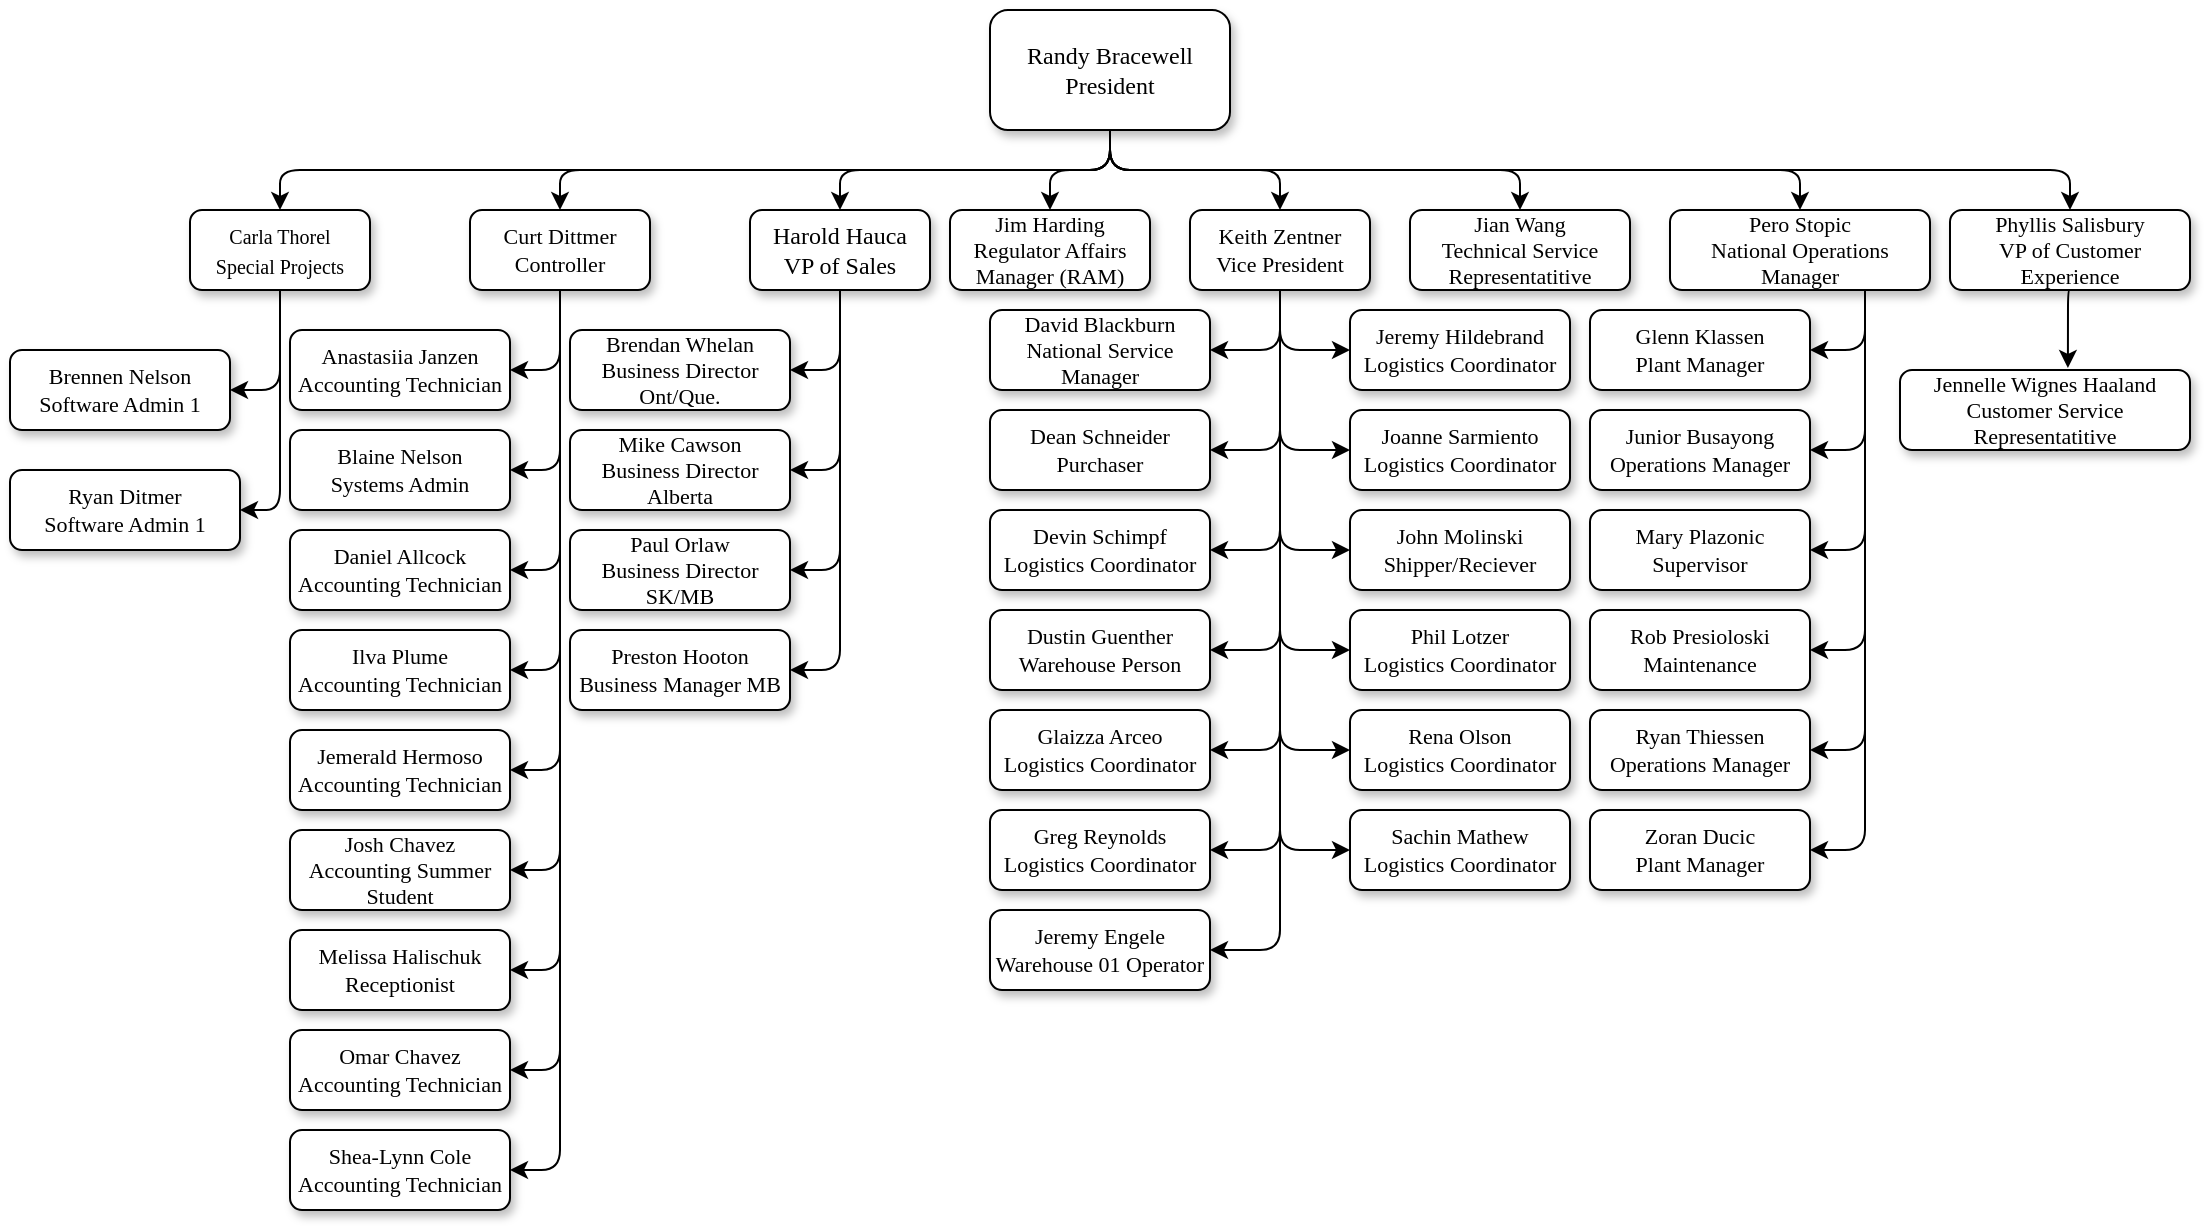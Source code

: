 <mxfile version="20.7.4" type="github">
  <diagram name="Page-1" id="10a91c8b-09ff-31b1-d368-03940ed4cc9e">
    <mxGraphModel dx="1434" dy="754" grid="1" gridSize="10" guides="1" tooltips="1" connect="1" arrows="1" fold="1" page="1" pageScale="1" pageWidth="1100" pageHeight="850" background="none" math="0" shadow="0">
      <root>
        <mxCell id="0" />
        <mxCell id="1" parent="0" />
        <mxCell id="fwpHb5emXFDUfWgwBvMQ-14" style="edgeStyle=orthogonalEdgeStyle;rounded=1;sketch=0;orthogonalLoop=1;jettySize=auto;html=1;exitX=0.5;exitY=1;exitDx=0;exitDy=0;entryX=0.5;entryY=0;entryDx=0;entryDy=0;fontSize=11;" edge="1" parent="1" source="62893188c0fa7362-1" target="62893188c0fa7362-2">
          <mxGeometry relative="1" as="geometry" />
        </mxCell>
        <mxCell id="fwpHb5emXFDUfWgwBvMQ-15" style="edgeStyle=orthogonalEdgeStyle;rounded=1;sketch=0;orthogonalLoop=1;jettySize=auto;html=1;exitX=0.5;exitY=1;exitDx=0;exitDy=0;fontSize=11;" edge="1" parent="1" source="62893188c0fa7362-1" target="62893188c0fa7362-3">
          <mxGeometry relative="1" as="geometry" />
        </mxCell>
        <mxCell id="fwpHb5emXFDUfWgwBvMQ-16" style="edgeStyle=orthogonalEdgeStyle;rounded=1;sketch=0;orthogonalLoop=1;jettySize=auto;html=1;exitX=0.5;exitY=1;exitDx=0;exitDy=0;entryX=0.5;entryY=0;entryDx=0;entryDy=0;fontSize=11;" edge="1" parent="1" source="62893188c0fa7362-1" target="fwpHb5emXFDUfWgwBvMQ-2">
          <mxGeometry relative="1" as="geometry" />
        </mxCell>
        <mxCell id="fwpHb5emXFDUfWgwBvMQ-17" style="edgeStyle=orthogonalEdgeStyle;rounded=1;sketch=0;orthogonalLoop=1;jettySize=auto;html=1;exitX=0.5;exitY=1;exitDx=0;exitDy=0;entryX=0.5;entryY=0;entryDx=0;entryDy=0;fontSize=11;" edge="1" parent="1" source="62893188c0fa7362-1" target="fwpHb5emXFDUfWgwBvMQ-3">
          <mxGeometry relative="1" as="geometry" />
        </mxCell>
        <mxCell id="fwpHb5emXFDUfWgwBvMQ-18" style="edgeStyle=orthogonalEdgeStyle;rounded=1;sketch=0;orthogonalLoop=1;jettySize=auto;html=1;exitX=0.5;exitY=1;exitDx=0;exitDy=0;entryX=0.5;entryY=0;entryDx=0;entryDy=0;fontSize=11;" edge="1" parent="1" source="62893188c0fa7362-1" target="fwpHb5emXFDUfWgwBvMQ-4">
          <mxGeometry relative="1" as="geometry" />
        </mxCell>
        <mxCell id="fwpHb5emXFDUfWgwBvMQ-19" style="edgeStyle=orthogonalEdgeStyle;rounded=1;sketch=0;orthogonalLoop=1;jettySize=auto;html=1;exitX=0.5;exitY=1;exitDx=0;exitDy=0;entryX=0.5;entryY=0;entryDx=0;entryDy=0;fontSize=11;" edge="1" parent="1" source="62893188c0fa7362-1" target="fwpHb5emXFDUfWgwBvMQ-5">
          <mxGeometry relative="1" as="geometry" />
        </mxCell>
        <mxCell id="fwpHb5emXFDUfWgwBvMQ-20" style="edgeStyle=orthogonalEdgeStyle;rounded=1;sketch=0;orthogonalLoop=1;jettySize=auto;html=1;exitX=0.5;exitY=1;exitDx=0;exitDy=0;fontSize=11;" edge="1" parent="1" source="62893188c0fa7362-1" target="fwpHb5emXFDUfWgwBvMQ-6">
          <mxGeometry relative="1" as="geometry" />
        </mxCell>
        <mxCell id="fwpHb5emXFDUfWgwBvMQ-21" style="edgeStyle=orthogonalEdgeStyle;rounded=1;sketch=0;orthogonalLoop=1;jettySize=auto;html=1;exitX=0.5;exitY=1;exitDx=0;exitDy=0;fontSize=11;" edge="1" parent="1" source="62893188c0fa7362-1" target="fwpHb5emXFDUfWgwBvMQ-7">
          <mxGeometry relative="1" as="geometry" />
        </mxCell>
        <mxCell id="62893188c0fa7362-1" value="&lt;div&gt;Randy Bracewell&lt;/div&gt;&lt;div&gt;President&lt;br&gt;&lt;/div&gt;" style="whiteSpace=wrap;html=1;rounded=1;shadow=1;labelBackgroundColor=none;strokeWidth=1;fontFamily=Verdana;fontSize=12;align=center;" parent="1" vertex="1">
          <mxGeometry x="490" y="50" width="120" height="60" as="geometry" />
        </mxCell>
        <mxCell id="fwpHb5emXFDUfWgwBvMQ-25" style="edgeStyle=orthogonalEdgeStyle;rounded=1;sketch=0;orthogonalLoop=1;jettySize=auto;html=1;exitX=0.5;exitY=1;exitDx=0;exitDy=0;entryX=1;entryY=0.5;entryDx=0;entryDy=0;fontSize=11;" edge="1" parent="1" source="62893188c0fa7362-2" target="fwpHb5emXFDUfWgwBvMQ-22">
          <mxGeometry relative="1" as="geometry" />
        </mxCell>
        <mxCell id="fwpHb5emXFDUfWgwBvMQ-26" style="edgeStyle=orthogonalEdgeStyle;rounded=1;sketch=0;orthogonalLoop=1;jettySize=auto;html=1;exitX=0.5;exitY=1;exitDx=0;exitDy=0;entryX=1;entryY=0.5;entryDx=0;entryDy=0;fontSize=11;" edge="1" parent="1" source="62893188c0fa7362-2" target="fwpHb5emXFDUfWgwBvMQ-24">
          <mxGeometry relative="1" as="geometry" />
        </mxCell>
        <mxCell id="62893188c0fa7362-2" value="&lt;div&gt;&lt;font style=&quot;font-size: 10px;&quot;&gt;Carla Thorel&lt;/font&gt;&lt;/div&gt;&lt;div&gt;&lt;font style=&quot;font-size: 10px;&quot;&gt;Special Projects&lt;br&gt;&lt;/font&gt;&lt;/div&gt;" style="whiteSpace=wrap;html=1;rounded=1;shadow=1;labelBackgroundColor=none;strokeWidth=1;fontFamily=Verdana;fontSize=12;align=center;" parent="1" vertex="1">
          <mxGeometry x="90" y="150" width="90" height="40" as="geometry" />
        </mxCell>
        <mxCell id="fwpHb5emXFDUfWgwBvMQ-39" style="edgeStyle=orthogonalEdgeStyle;rounded=1;sketch=0;orthogonalLoop=1;jettySize=auto;html=1;exitX=0.5;exitY=1;exitDx=0;exitDy=0;entryX=1;entryY=0.5;entryDx=0;entryDy=0;fontSize=11;" edge="1" parent="1" source="62893188c0fa7362-3" target="fwpHb5emXFDUfWgwBvMQ-34">
          <mxGeometry relative="1" as="geometry" />
        </mxCell>
        <mxCell id="fwpHb5emXFDUfWgwBvMQ-40" style="edgeStyle=orthogonalEdgeStyle;rounded=1;sketch=0;orthogonalLoop=1;jettySize=auto;html=1;exitX=0.5;exitY=1;exitDx=0;exitDy=0;entryX=1;entryY=0.5;entryDx=0;entryDy=0;fontSize=11;" edge="1" parent="1" source="62893188c0fa7362-3" target="fwpHb5emXFDUfWgwBvMQ-33">
          <mxGeometry relative="1" as="geometry" />
        </mxCell>
        <mxCell id="fwpHb5emXFDUfWgwBvMQ-41" style="edgeStyle=orthogonalEdgeStyle;rounded=1;sketch=0;orthogonalLoop=1;jettySize=auto;html=1;exitX=0.5;exitY=1;exitDx=0;exitDy=0;entryX=1;entryY=0.5;entryDx=0;entryDy=0;fontSize=11;" edge="1" parent="1" source="62893188c0fa7362-3" target="fwpHb5emXFDUfWgwBvMQ-32">
          <mxGeometry relative="1" as="geometry" />
        </mxCell>
        <mxCell id="fwpHb5emXFDUfWgwBvMQ-42" style="edgeStyle=orthogonalEdgeStyle;rounded=1;sketch=0;orthogonalLoop=1;jettySize=auto;html=1;exitX=0.5;exitY=1;exitDx=0;exitDy=0;entryX=1;entryY=0.5;entryDx=0;entryDy=0;fontSize=11;" edge="1" parent="1" source="62893188c0fa7362-3" target="fwpHb5emXFDUfWgwBvMQ-35">
          <mxGeometry relative="1" as="geometry" />
        </mxCell>
        <mxCell id="fwpHb5emXFDUfWgwBvMQ-43" style="edgeStyle=orthogonalEdgeStyle;rounded=1;sketch=0;orthogonalLoop=1;jettySize=auto;html=1;exitX=0.5;exitY=1;exitDx=0;exitDy=0;entryX=1;entryY=0.5;entryDx=0;entryDy=0;fontSize=11;" edge="1" parent="1" source="62893188c0fa7362-3" target="fwpHb5emXFDUfWgwBvMQ-27">
          <mxGeometry relative="1" as="geometry" />
        </mxCell>
        <mxCell id="fwpHb5emXFDUfWgwBvMQ-44" style="edgeStyle=orthogonalEdgeStyle;rounded=1;sketch=0;orthogonalLoop=1;jettySize=auto;html=1;exitX=0.5;exitY=1;exitDx=0;exitDy=0;entryX=1;entryY=0.5;entryDx=0;entryDy=0;fontSize=11;" edge="1" parent="1" source="62893188c0fa7362-3" target="fwpHb5emXFDUfWgwBvMQ-29">
          <mxGeometry relative="1" as="geometry" />
        </mxCell>
        <mxCell id="fwpHb5emXFDUfWgwBvMQ-45" style="edgeStyle=orthogonalEdgeStyle;rounded=1;sketch=0;orthogonalLoop=1;jettySize=auto;html=1;exitX=0.5;exitY=1;exitDx=0;exitDy=0;entryX=1;entryY=0.5;entryDx=0;entryDy=0;fontSize=11;" edge="1" parent="1" source="62893188c0fa7362-3" target="fwpHb5emXFDUfWgwBvMQ-31">
          <mxGeometry relative="1" as="geometry" />
        </mxCell>
        <mxCell id="fwpHb5emXFDUfWgwBvMQ-46" style="edgeStyle=orthogonalEdgeStyle;rounded=1;sketch=0;orthogonalLoop=1;jettySize=auto;html=1;exitX=0.5;exitY=1;exitDx=0;exitDy=0;entryX=1;entryY=0.5;entryDx=0;entryDy=0;fontSize=11;" edge="1" parent="1" source="62893188c0fa7362-3" target="fwpHb5emXFDUfWgwBvMQ-30">
          <mxGeometry relative="1" as="geometry" />
        </mxCell>
        <mxCell id="fwpHb5emXFDUfWgwBvMQ-47" style="edgeStyle=orthogonalEdgeStyle;rounded=1;sketch=0;orthogonalLoop=1;jettySize=auto;html=1;exitX=0.5;exitY=1;exitDx=0;exitDy=0;entryX=1;entryY=0.5;entryDx=0;entryDy=0;fontSize=11;" edge="1" parent="1" source="62893188c0fa7362-3" target="fwpHb5emXFDUfWgwBvMQ-28">
          <mxGeometry relative="1" as="geometry" />
        </mxCell>
        <mxCell id="62893188c0fa7362-3" value="&lt;div style=&quot;font-size: 11px;&quot;&gt;&lt;font style=&quot;font-size: 11px;&quot;&gt;Curt Dittmer&lt;/font&gt;&lt;/div&gt;&lt;div style=&quot;font-size: 11px;&quot;&gt;&lt;font style=&quot;font-size: 11px;&quot;&gt;Controller&lt;br&gt;&lt;/font&gt;&lt;/div&gt;" style="whiteSpace=wrap;html=1;rounded=1;shadow=1;labelBackgroundColor=none;strokeWidth=1;fontFamily=Verdana;fontSize=12;align=center;" parent="1" vertex="1">
          <mxGeometry x="230" y="150" width="90" height="40" as="geometry" />
        </mxCell>
        <mxCell id="fwpHb5emXFDUfWgwBvMQ-53" style="edgeStyle=orthogonalEdgeStyle;rounded=1;sketch=0;orthogonalLoop=1;jettySize=auto;html=1;exitX=0.5;exitY=1;exitDx=0;exitDy=0;entryX=1;entryY=0.5;entryDx=0;entryDy=0;fontSize=11;" edge="1" parent="1" source="fwpHb5emXFDUfWgwBvMQ-2" target="fwpHb5emXFDUfWgwBvMQ-49">
          <mxGeometry relative="1" as="geometry" />
        </mxCell>
        <mxCell id="fwpHb5emXFDUfWgwBvMQ-54" style="edgeStyle=orthogonalEdgeStyle;rounded=1;sketch=0;orthogonalLoop=1;jettySize=auto;html=1;exitX=0.5;exitY=1;exitDx=0;exitDy=0;entryX=1;entryY=0.5;entryDx=0;entryDy=0;fontSize=11;" edge="1" parent="1" source="fwpHb5emXFDUfWgwBvMQ-2" target="fwpHb5emXFDUfWgwBvMQ-50">
          <mxGeometry relative="1" as="geometry" />
        </mxCell>
        <mxCell id="fwpHb5emXFDUfWgwBvMQ-55" style="edgeStyle=orthogonalEdgeStyle;rounded=1;sketch=0;orthogonalLoop=1;jettySize=auto;html=1;exitX=0.5;exitY=1;exitDx=0;exitDy=0;entryX=1;entryY=0.5;entryDx=0;entryDy=0;fontSize=11;" edge="1" parent="1" source="fwpHb5emXFDUfWgwBvMQ-2" target="fwpHb5emXFDUfWgwBvMQ-51">
          <mxGeometry relative="1" as="geometry" />
        </mxCell>
        <mxCell id="fwpHb5emXFDUfWgwBvMQ-56" style="edgeStyle=orthogonalEdgeStyle;rounded=1;sketch=0;orthogonalLoop=1;jettySize=auto;html=1;exitX=0.5;exitY=1;exitDx=0;exitDy=0;entryX=1;entryY=0.5;entryDx=0;entryDy=0;fontSize=11;" edge="1" parent="1" source="fwpHb5emXFDUfWgwBvMQ-2" target="fwpHb5emXFDUfWgwBvMQ-48">
          <mxGeometry relative="1" as="geometry" />
        </mxCell>
        <mxCell id="fwpHb5emXFDUfWgwBvMQ-2" value="&lt;div&gt;Harold Hauca&lt;/div&gt;&lt;div&gt;VP of Sales&lt;br&gt;&lt;/div&gt;" style="whiteSpace=wrap;html=1;rounded=1;shadow=1;labelBackgroundColor=none;strokeWidth=1;fontFamily=Verdana;fontSize=12;align=center;" vertex="1" parent="1">
          <mxGeometry x="370" y="150" width="90" height="40" as="geometry" />
        </mxCell>
        <mxCell id="fwpHb5emXFDUfWgwBvMQ-3" value="&lt;div style=&quot;font-size: 11px;&quot;&gt;&lt;font style=&quot;font-size: 11px;&quot;&gt;Jian Wang&lt;/font&gt;&lt;/div&gt;&lt;div style=&quot;font-size: 11px;&quot;&gt;&lt;font style=&quot;font-size: 11px;&quot;&gt;Technical Service Representatitive&lt;br&gt;&lt;/font&gt;&lt;/div&gt;" style="whiteSpace=wrap;html=1;rounded=1;shadow=1;labelBackgroundColor=none;strokeWidth=1;fontFamily=Verdana;fontSize=12;align=center;" vertex="1" parent="1">
          <mxGeometry x="700" y="150" width="110" height="40" as="geometry" />
        </mxCell>
        <mxCell id="fwpHb5emXFDUfWgwBvMQ-4" value="&lt;div style=&quot;font-size: 11px;&quot;&gt;&lt;font style=&quot;font-size: 11px;&quot;&gt;Jim Harding&lt;/font&gt;&lt;/div&gt;&lt;div style=&quot;font-size: 11px;&quot;&gt;&lt;font style=&quot;font-size: 11px;&quot;&gt;Regulator Affairs Manager (RAM)&lt;br&gt;&lt;/font&gt;&lt;/div&gt;" style="whiteSpace=wrap;html=1;rounded=1;shadow=1;labelBackgroundColor=none;strokeWidth=1;fontFamily=Verdana;fontSize=12;align=center;" vertex="1" parent="1">
          <mxGeometry x="470" y="150" width="100" height="40" as="geometry" />
        </mxCell>
        <mxCell id="fwpHb5emXFDUfWgwBvMQ-73" style="edgeStyle=orthogonalEdgeStyle;rounded=1;sketch=0;orthogonalLoop=1;jettySize=auto;html=1;exitX=0.5;exitY=1;exitDx=0;exitDy=0;entryX=1;entryY=0.5;entryDx=0;entryDy=0;fontSize=11;" edge="1" parent="1" source="fwpHb5emXFDUfWgwBvMQ-5" target="fwpHb5emXFDUfWgwBvMQ-57">
          <mxGeometry relative="1" as="geometry" />
        </mxCell>
        <mxCell id="fwpHb5emXFDUfWgwBvMQ-74" style="edgeStyle=orthogonalEdgeStyle;rounded=1;sketch=0;orthogonalLoop=1;jettySize=auto;html=1;exitX=0.5;exitY=1;exitDx=0;exitDy=0;entryX=0;entryY=0.5;entryDx=0;entryDy=0;fontSize=11;" edge="1" parent="1" source="fwpHb5emXFDUfWgwBvMQ-5" target="fwpHb5emXFDUfWgwBvMQ-58">
          <mxGeometry relative="1" as="geometry" />
        </mxCell>
        <mxCell id="fwpHb5emXFDUfWgwBvMQ-76" style="edgeStyle=orthogonalEdgeStyle;rounded=1;sketch=0;orthogonalLoop=1;jettySize=auto;html=1;exitX=0.5;exitY=1;exitDx=0;exitDy=0;entryX=1;entryY=0.5;entryDx=0;entryDy=0;fontSize=11;" edge="1" parent="1" source="fwpHb5emXFDUfWgwBvMQ-5" target="fwpHb5emXFDUfWgwBvMQ-61">
          <mxGeometry relative="1" as="geometry" />
        </mxCell>
        <mxCell id="fwpHb5emXFDUfWgwBvMQ-77" style="edgeStyle=orthogonalEdgeStyle;rounded=1;sketch=0;orthogonalLoop=1;jettySize=auto;html=1;exitX=0.5;exitY=1;exitDx=0;exitDy=0;entryX=0;entryY=0.5;entryDx=0;entryDy=0;fontSize=11;" edge="1" parent="1" source="fwpHb5emXFDUfWgwBvMQ-5" target="fwpHb5emXFDUfWgwBvMQ-62">
          <mxGeometry relative="1" as="geometry" />
        </mxCell>
        <mxCell id="fwpHb5emXFDUfWgwBvMQ-78" style="edgeStyle=orthogonalEdgeStyle;rounded=1;sketch=0;orthogonalLoop=1;jettySize=auto;html=1;exitX=0.5;exitY=1;exitDx=0;exitDy=0;entryX=1;entryY=0.5;entryDx=0;entryDy=0;fontSize=11;" edge="1" parent="1" source="fwpHb5emXFDUfWgwBvMQ-5" target="fwpHb5emXFDUfWgwBvMQ-63">
          <mxGeometry relative="1" as="geometry" />
        </mxCell>
        <mxCell id="fwpHb5emXFDUfWgwBvMQ-79" style="edgeStyle=orthogonalEdgeStyle;rounded=1;sketch=0;orthogonalLoop=1;jettySize=auto;html=1;exitX=0.5;exitY=1;exitDx=0;exitDy=0;entryX=0;entryY=0.5;entryDx=0;entryDy=0;fontSize=11;" edge="1" parent="1" source="fwpHb5emXFDUfWgwBvMQ-5" target="fwpHb5emXFDUfWgwBvMQ-64">
          <mxGeometry relative="1" as="geometry" />
        </mxCell>
        <mxCell id="fwpHb5emXFDUfWgwBvMQ-80" style="edgeStyle=orthogonalEdgeStyle;rounded=1;sketch=0;orthogonalLoop=1;jettySize=auto;html=1;exitX=0.5;exitY=1;exitDx=0;exitDy=0;entryX=1;entryY=0.5;entryDx=0;entryDy=0;fontSize=11;" edge="1" parent="1" source="fwpHb5emXFDUfWgwBvMQ-5" target="fwpHb5emXFDUfWgwBvMQ-65">
          <mxGeometry relative="1" as="geometry" />
        </mxCell>
        <mxCell id="fwpHb5emXFDUfWgwBvMQ-81" style="edgeStyle=orthogonalEdgeStyle;rounded=1;sketch=0;orthogonalLoop=1;jettySize=auto;html=1;exitX=0.5;exitY=1;exitDx=0;exitDy=0;entryX=0;entryY=0.5;entryDx=0;entryDy=0;fontSize=11;" edge="1" parent="1" source="fwpHb5emXFDUfWgwBvMQ-5" target="fwpHb5emXFDUfWgwBvMQ-66">
          <mxGeometry relative="1" as="geometry" />
        </mxCell>
        <mxCell id="fwpHb5emXFDUfWgwBvMQ-82" style="edgeStyle=orthogonalEdgeStyle;rounded=1;sketch=0;orthogonalLoop=1;jettySize=auto;html=1;exitX=0.5;exitY=1;exitDx=0;exitDy=0;entryX=1;entryY=0.5;entryDx=0;entryDy=0;fontSize=11;" edge="1" parent="1" source="fwpHb5emXFDUfWgwBvMQ-5" target="fwpHb5emXFDUfWgwBvMQ-67">
          <mxGeometry relative="1" as="geometry" />
        </mxCell>
        <mxCell id="fwpHb5emXFDUfWgwBvMQ-83" style="edgeStyle=orthogonalEdgeStyle;rounded=1;sketch=0;orthogonalLoop=1;jettySize=auto;html=1;exitX=0.5;exitY=1;exitDx=0;exitDy=0;entryX=0;entryY=0.5;entryDx=0;entryDy=0;fontSize=11;" edge="1" parent="1" source="fwpHb5emXFDUfWgwBvMQ-5" target="fwpHb5emXFDUfWgwBvMQ-68">
          <mxGeometry relative="1" as="geometry" />
        </mxCell>
        <mxCell id="fwpHb5emXFDUfWgwBvMQ-84" style="edgeStyle=orthogonalEdgeStyle;rounded=1;sketch=0;orthogonalLoop=1;jettySize=auto;html=1;exitX=0.5;exitY=1;exitDx=0;exitDy=0;entryX=1;entryY=0.5;entryDx=0;entryDy=0;fontSize=11;" edge="1" parent="1" source="fwpHb5emXFDUfWgwBvMQ-5" target="fwpHb5emXFDUfWgwBvMQ-69">
          <mxGeometry relative="1" as="geometry" />
        </mxCell>
        <mxCell id="fwpHb5emXFDUfWgwBvMQ-85" style="edgeStyle=orthogonalEdgeStyle;rounded=1;sketch=0;orthogonalLoop=1;jettySize=auto;html=1;exitX=0.5;exitY=1;exitDx=0;exitDy=0;entryX=0;entryY=0.5;entryDx=0;entryDy=0;fontSize=11;" edge="1" parent="1" source="fwpHb5emXFDUfWgwBvMQ-5" target="fwpHb5emXFDUfWgwBvMQ-70">
          <mxGeometry relative="1" as="geometry" />
        </mxCell>
        <mxCell id="fwpHb5emXFDUfWgwBvMQ-86" style="edgeStyle=orthogonalEdgeStyle;rounded=1;sketch=0;orthogonalLoop=1;jettySize=auto;html=1;exitX=0.5;exitY=1;exitDx=0;exitDy=0;entryX=1;entryY=0.5;entryDx=0;entryDy=0;fontSize=11;" edge="1" parent="1" source="fwpHb5emXFDUfWgwBvMQ-5" target="fwpHb5emXFDUfWgwBvMQ-71">
          <mxGeometry relative="1" as="geometry" />
        </mxCell>
        <mxCell id="fwpHb5emXFDUfWgwBvMQ-5" value="&lt;div style=&quot;font-size: 11px;&quot;&gt;&lt;font style=&quot;font-size: 11px;&quot;&gt;Keith Zentner&lt;/font&gt;&lt;/div&gt;&lt;div style=&quot;font-size: 11px;&quot;&gt;&lt;font style=&quot;font-size: 11px;&quot;&gt;Vice President&lt;br&gt;&lt;/font&gt;&lt;/div&gt;" style="whiteSpace=wrap;html=1;rounded=1;shadow=1;labelBackgroundColor=none;strokeWidth=1;fontFamily=Verdana;fontSize=12;align=center;" vertex="1" parent="1">
          <mxGeometry x="590" y="150" width="90" height="40" as="geometry" />
        </mxCell>
        <mxCell id="fwpHb5emXFDUfWgwBvMQ-96" style="edgeStyle=orthogonalEdgeStyle;rounded=1;sketch=0;orthogonalLoop=1;jettySize=auto;html=1;exitX=0.75;exitY=1;exitDx=0;exitDy=0;entryX=1;entryY=0.5;entryDx=0;entryDy=0;fontSize=11;" edge="1" parent="1" source="fwpHb5emXFDUfWgwBvMQ-6" target="fwpHb5emXFDUfWgwBvMQ-87">
          <mxGeometry relative="1" as="geometry" />
        </mxCell>
        <mxCell id="fwpHb5emXFDUfWgwBvMQ-97" style="edgeStyle=orthogonalEdgeStyle;rounded=1;sketch=0;orthogonalLoop=1;jettySize=auto;html=1;exitX=0.75;exitY=1;exitDx=0;exitDy=0;entryX=1;entryY=0.5;entryDx=0;entryDy=0;fontSize=11;" edge="1" parent="1" source="fwpHb5emXFDUfWgwBvMQ-6" target="fwpHb5emXFDUfWgwBvMQ-90">
          <mxGeometry relative="1" as="geometry" />
        </mxCell>
        <mxCell id="fwpHb5emXFDUfWgwBvMQ-98" style="edgeStyle=orthogonalEdgeStyle;rounded=1;sketch=0;orthogonalLoop=1;jettySize=auto;html=1;exitX=0.75;exitY=1;exitDx=0;exitDy=0;entryX=1;entryY=0.5;entryDx=0;entryDy=0;fontSize=11;" edge="1" parent="1" source="fwpHb5emXFDUfWgwBvMQ-6" target="fwpHb5emXFDUfWgwBvMQ-89">
          <mxGeometry relative="1" as="geometry" />
        </mxCell>
        <mxCell id="fwpHb5emXFDUfWgwBvMQ-99" style="edgeStyle=orthogonalEdgeStyle;rounded=1;sketch=0;orthogonalLoop=1;jettySize=auto;html=1;exitX=0.75;exitY=1;exitDx=0;exitDy=0;entryX=1;entryY=0.5;entryDx=0;entryDy=0;fontSize=11;" edge="1" parent="1" source="fwpHb5emXFDUfWgwBvMQ-6" target="fwpHb5emXFDUfWgwBvMQ-88">
          <mxGeometry relative="1" as="geometry" />
        </mxCell>
        <mxCell id="fwpHb5emXFDUfWgwBvMQ-100" style="edgeStyle=orthogonalEdgeStyle;rounded=1;sketch=0;orthogonalLoop=1;jettySize=auto;html=1;exitX=0.75;exitY=1;exitDx=0;exitDy=0;entryX=1;entryY=0.5;entryDx=0;entryDy=0;fontSize=11;" edge="1" parent="1" source="fwpHb5emXFDUfWgwBvMQ-6" target="fwpHb5emXFDUfWgwBvMQ-91">
          <mxGeometry relative="1" as="geometry" />
        </mxCell>
        <mxCell id="fwpHb5emXFDUfWgwBvMQ-101" style="edgeStyle=orthogonalEdgeStyle;rounded=1;sketch=0;orthogonalLoop=1;jettySize=auto;html=1;exitX=0.75;exitY=1;exitDx=0;exitDy=0;entryX=1;entryY=0.5;entryDx=0;entryDy=0;fontSize=11;" edge="1" parent="1" source="fwpHb5emXFDUfWgwBvMQ-6" target="fwpHb5emXFDUfWgwBvMQ-92">
          <mxGeometry relative="1" as="geometry" />
        </mxCell>
        <mxCell id="fwpHb5emXFDUfWgwBvMQ-6" value="&lt;div style=&quot;font-size: 11px;&quot;&gt;&lt;font style=&quot;font-size: 11px;&quot;&gt;Pero Stopic&lt;/font&gt;&lt;/div&gt;&lt;div style=&quot;font-size: 11px;&quot;&gt;&lt;font style=&quot;font-size: 11px;&quot;&gt;National Operations Manager&lt;br&gt;&lt;/font&gt;&lt;/div&gt;" style="whiteSpace=wrap;html=1;rounded=1;shadow=1;labelBackgroundColor=none;strokeWidth=1;fontFamily=Verdana;fontSize=12;align=center;" vertex="1" parent="1">
          <mxGeometry x="830" y="150" width="130" height="40" as="geometry" />
        </mxCell>
        <mxCell id="fwpHb5emXFDUfWgwBvMQ-103" style="edgeStyle=orthogonalEdgeStyle;rounded=1;sketch=0;orthogonalLoop=1;jettySize=auto;html=1;exitX=0.5;exitY=1;exitDx=0;exitDy=0;entryX=0.579;entryY=-0.025;entryDx=0;entryDy=0;entryPerimeter=0;fontSize=11;" edge="1" parent="1" source="fwpHb5emXFDUfWgwBvMQ-7" target="fwpHb5emXFDUfWgwBvMQ-102">
          <mxGeometry relative="1" as="geometry" />
        </mxCell>
        <mxCell id="fwpHb5emXFDUfWgwBvMQ-7" value="&lt;div style=&quot;font-size: 11px;&quot;&gt;&lt;font style=&quot;font-size: 11px;&quot;&gt;Phyllis Salisbury&lt;/font&gt;&lt;/div&gt;&lt;div style=&quot;font-size: 11px;&quot;&gt;&lt;font style=&quot;font-size: 11px;&quot;&gt;VP of Customer Experience&lt;br&gt;&lt;/font&gt;&lt;/div&gt;" style="whiteSpace=wrap;html=1;rounded=1;shadow=1;labelBackgroundColor=none;strokeWidth=1;fontFamily=Verdana;fontSize=12;align=center;" vertex="1" parent="1">
          <mxGeometry x="970" y="150" width="120" height="40" as="geometry" />
        </mxCell>
        <mxCell id="fwpHb5emXFDUfWgwBvMQ-22" value="&lt;div style=&quot;font-size: 11px;&quot;&gt;&lt;font style=&quot;font-size: 11px;&quot;&gt;Brennen Nelson&lt;/font&gt;&lt;/div&gt;&lt;div style=&quot;font-size: 11px;&quot;&gt;&lt;font style=&quot;font-size: 11px;&quot;&gt;Software Admin 1&lt;br&gt;&lt;/font&gt;&lt;/div&gt;" style="whiteSpace=wrap;html=1;rounded=1;shadow=1;labelBackgroundColor=none;strokeWidth=1;fontFamily=Verdana;fontSize=12;align=center;" vertex="1" parent="1">
          <mxGeometry y="220" width="110" height="40" as="geometry" />
        </mxCell>
        <mxCell id="fwpHb5emXFDUfWgwBvMQ-24" value="&lt;div style=&quot;font-size: 11px;&quot;&gt;&lt;font style=&quot;font-size: 11px;&quot;&gt;Ryan Ditmer&lt;/font&gt;&lt;/div&gt;&lt;div style=&quot;font-size: 11px;&quot;&gt;&lt;font style=&quot;font-size: 11px;&quot;&gt;Software Admin 1&lt;br&gt;&lt;/font&gt;&lt;/div&gt;" style="whiteSpace=wrap;html=1;rounded=1;shadow=1;labelBackgroundColor=none;strokeWidth=1;fontFamily=Verdana;fontSize=12;align=center;" vertex="1" parent="1">
          <mxGeometry y="280" width="115" height="40" as="geometry" />
        </mxCell>
        <mxCell id="fwpHb5emXFDUfWgwBvMQ-27" value="&lt;div style=&quot;font-size: 11px;&quot;&gt;&lt;font style=&quot;font-size: 11px;&quot;&gt;Jemerald Hermoso&lt;/font&gt;&lt;/div&gt;&lt;div style=&quot;font-size: 11px;&quot;&gt;&lt;font style=&quot;font-size: 11px;&quot;&gt;Accounting Technician&lt;br&gt;&lt;/font&gt;&lt;/div&gt;" style="whiteSpace=wrap;html=1;rounded=1;shadow=1;labelBackgroundColor=none;strokeWidth=1;fontFamily=Verdana;fontSize=12;align=center;" vertex="1" parent="1">
          <mxGeometry x="140" y="410" width="110" height="40" as="geometry" />
        </mxCell>
        <mxCell id="fwpHb5emXFDUfWgwBvMQ-28" value="&lt;div style=&quot;font-size: 11px;&quot;&gt;&lt;font style=&quot;font-size: 11px;&quot;&gt;Shea-Lynn Cole&lt;/font&gt;&lt;/div&gt;&lt;div style=&quot;font-size: 11px;&quot;&gt;&lt;font style=&quot;font-size: 11px;&quot;&gt;Accounting Technician&lt;br&gt;&lt;/font&gt;&lt;/div&gt;" style="whiteSpace=wrap;html=1;rounded=1;shadow=1;labelBackgroundColor=none;strokeWidth=1;fontFamily=Verdana;fontSize=12;align=center;" vertex="1" parent="1">
          <mxGeometry x="140" y="610" width="110" height="40" as="geometry" />
        </mxCell>
        <mxCell id="fwpHb5emXFDUfWgwBvMQ-29" value="&lt;div style=&quot;font-size: 11px;&quot;&gt;&lt;font style=&quot;font-size: 11px;&quot;&gt;Josh Chavez&lt;/font&gt;&lt;/div&gt;&lt;div style=&quot;font-size: 11px;&quot;&gt;&lt;font style=&quot;font-size: 11px;&quot;&gt;Accounting Summer Student&lt;br&gt;&lt;/font&gt;&lt;/div&gt;" style="whiteSpace=wrap;html=1;rounded=1;shadow=1;labelBackgroundColor=none;strokeWidth=1;fontFamily=Verdana;fontSize=12;align=center;" vertex="1" parent="1">
          <mxGeometry x="140" y="460" width="110" height="40" as="geometry" />
        </mxCell>
        <mxCell id="fwpHb5emXFDUfWgwBvMQ-30" value="&lt;div style=&quot;font-size: 11px;&quot;&gt;&lt;font style=&quot;font-size: 11px;&quot;&gt;Omar Chavez&lt;/font&gt;&lt;/div&gt;&lt;div style=&quot;font-size: 11px;&quot;&gt;&lt;font style=&quot;font-size: 11px;&quot;&gt;Accounting Technician&lt;br&gt;&lt;/font&gt;&lt;/div&gt;" style="whiteSpace=wrap;html=1;rounded=1;shadow=1;labelBackgroundColor=none;strokeWidth=1;fontFamily=Verdana;fontSize=12;align=center;" vertex="1" parent="1">
          <mxGeometry x="140" y="560" width="110" height="40" as="geometry" />
        </mxCell>
        <mxCell id="fwpHb5emXFDUfWgwBvMQ-31" value="&lt;div style=&quot;font-size: 11px;&quot;&gt;&lt;font style=&quot;font-size: 11px;&quot;&gt;Melissa Halischuk&lt;/font&gt;&lt;/div&gt;&lt;div style=&quot;font-size: 11px;&quot;&gt;&lt;font style=&quot;font-size: 11px;&quot;&gt;Receptionist&lt;br&gt;&lt;/font&gt;&lt;/div&gt;" style="whiteSpace=wrap;html=1;rounded=1;shadow=1;labelBackgroundColor=none;strokeWidth=1;fontFamily=Verdana;fontSize=12;align=center;" vertex="1" parent="1">
          <mxGeometry x="140" y="510" width="110" height="40" as="geometry" />
        </mxCell>
        <mxCell id="fwpHb5emXFDUfWgwBvMQ-32" value="&lt;div style=&quot;font-size: 11px;&quot;&gt;&lt;font style=&quot;font-size: 11px;&quot;&gt;Daniel Allcock&lt;/font&gt;&lt;/div&gt;&lt;div style=&quot;font-size: 11px;&quot;&gt;&lt;font style=&quot;font-size: 11px;&quot;&gt;Accounting Technician&lt;br&gt;&lt;/font&gt;&lt;/div&gt;" style="whiteSpace=wrap;html=1;rounded=1;shadow=1;labelBackgroundColor=none;strokeWidth=1;fontFamily=Verdana;fontSize=12;align=center;" vertex="1" parent="1">
          <mxGeometry x="140" y="310" width="110" height="40" as="geometry" />
        </mxCell>
        <mxCell id="fwpHb5emXFDUfWgwBvMQ-33" value="&lt;div style=&quot;font-size: 11px;&quot;&gt;&lt;font style=&quot;font-size: 11px;&quot;&gt;Blaine Nelson&lt;/font&gt;&lt;/div&gt;&lt;div style=&quot;font-size: 11px;&quot;&gt;&lt;font style=&quot;font-size: 11px;&quot;&gt;Systems Admin&lt;br&gt;&lt;/font&gt;&lt;/div&gt;" style="whiteSpace=wrap;html=1;rounded=1;shadow=1;labelBackgroundColor=none;strokeWidth=1;fontFamily=Verdana;fontSize=12;align=center;" vertex="1" parent="1">
          <mxGeometry x="140" y="260" width="110" height="40" as="geometry" />
        </mxCell>
        <mxCell id="fwpHb5emXFDUfWgwBvMQ-34" value="&lt;div style=&quot;font-size: 11px;&quot;&gt;&lt;font style=&quot;font-size: 11px;&quot;&gt;Anastasiia Janzen&lt;/font&gt;&lt;/div&gt;&lt;div style=&quot;font-size: 11px;&quot;&gt;&lt;font style=&quot;font-size: 11px;&quot;&gt;Accounting Technician&lt;br&gt;&lt;/font&gt;&lt;/div&gt;" style="whiteSpace=wrap;html=1;rounded=1;shadow=1;labelBackgroundColor=none;strokeWidth=1;fontFamily=Verdana;fontSize=12;align=center;" vertex="1" parent="1">
          <mxGeometry x="140" y="210" width="110" height="40" as="geometry" />
        </mxCell>
        <mxCell id="fwpHb5emXFDUfWgwBvMQ-35" value="&lt;div style=&quot;font-size: 11px;&quot;&gt;&lt;font style=&quot;font-size: 11px;&quot;&gt;Ilva Plume&lt;/font&gt;&lt;/div&gt;&lt;div style=&quot;font-size: 11px;&quot;&gt;&lt;font style=&quot;font-size: 11px;&quot;&gt;Accounting Technician&lt;br&gt;&lt;/font&gt;&lt;/div&gt;" style="whiteSpace=wrap;html=1;rounded=1;shadow=1;labelBackgroundColor=none;strokeWidth=1;fontFamily=Verdana;fontSize=12;align=center;" vertex="1" parent="1">
          <mxGeometry x="140" y="360" width="110" height="40" as="geometry" />
        </mxCell>
        <mxCell id="fwpHb5emXFDUfWgwBvMQ-48" value="&lt;div style=&quot;font-size: 11px;&quot;&gt;&lt;font style=&quot;font-size: 11px;&quot;&gt;Brendan Whelan&lt;/font&gt;&lt;/div&gt;&lt;div style=&quot;font-size: 11px;&quot;&gt;&lt;font style=&quot;font-size: 11px;&quot;&gt;Business Director Ont/Que.&lt;br&gt;&lt;/font&gt;&lt;/div&gt;" style="whiteSpace=wrap;html=1;rounded=1;shadow=1;labelBackgroundColor=none;strokeWidth=1;fontFamily=Verdana;fontSize=12;align=center;" vertex="1" parent="1">
          <mxGeometry x="280" y="210" width="110" height="40" as="geometry" />
        </mxCell>
        <mxCell id="fwpHb5emXFDUfWgwBvMQ-49" value="&lt;div style=&quot;font-size: 11px;&quot;&gt;&lt;font style=&quot;font-size: 11px;&quot;&gt;Preston Hooton&lt;/font&gt;&lt;/div&gt;&lt;div style=&quot;font-size: 11px;&quot;&gt;&lt;font style=&quot;font-size: 11px;&quot;&gt;Business Manager MB&lt;br&gt;&lt;/font&gt;&lt;/div&gt;" style="whiteSpace=wrap;html=1;rounded=1;shadow=1;labelBackgroundColor=none;strokeWidth=1;fontFamily=Verdana;fontSize=12;align=center;" vertex="1" parent="1">
          <mxGeometry x="280" y="360" width="110" height="40" as="geometry" />
        </mxCell>
        <mxCell id="fwpHb5emXFDUfWgwBvMQ-50" value="&lt;div style=&quot;font-size: 11px;&quot;&gt;&lt;font style=&quot;font-size: 11px;&quot;&gt;Paul Orlaw&lt;/font&gt;&lt;/div&gt;&lt;div style=&quot;font-size: 11px;&quot;&gt;&lt;font style=&quot;font-size: 11px;&quot;&gt;Business Director SK/MB&lt;br&gt;&lt;/font&gt;&lt;/div&gt;" style="whiteSpace=wrap;html=1;rounded=1;shadow=1;labelBackgroundColor=none;strokeWidth=1;fontFamily=Verdana;fontSize=12;align=center;" vertex="1" parent="1">
          <mxGeometry x="280" y="310" width="110" height="40" as="geometry" />
        </mxCell>
        <mxCell id="fwpHb5emXFDUfWgwBvMQ-51" value="&lt;div style=&quot;font-size: 11px;&quot;&gt;&lt;font style=&quot;font-size: 11px;&quot;&gt;Mike Cawson&lt;/font&gt;&lt;/div&gt;&lt;div style=&quot;font-size: 11px;&quot;&gt;&lt;font style=&quot;font-size: 11px;&quot;&gt;Business Director Alberta&lt;br&gt;&lt;/font&gt;&lt;/div&gt;" style="whiteSpace=wrap;html=1;rounded=1;shadow=1;labelBackgroundColor=none;strokeWidth=1;fontFamily=Verdana;fontSize=12;align=center;" vertex="1" parent="1">
          <mxGeometry x="280" y="260" width="110" height="40" as="geometry" />
        </mxCell>
        <mxCell id="fwpHb5emXFDUfWgwBvMQ-57" value="&lt;div style=&quot;font-size: 11px;&quot;&gt;&lt;font style=&quot;font-size: 11px;&quot;&gt;David Blackburn&lt;/font&gt;&lt;/div&gt;&lt;div style=&quot;font-size: 11px;&quot;&gt;&lt;font style=&quot;font-size: 11px;&quot;&gt;National Service Manager&lt;br&gt;&lt;/font&gt;&lt;/div&gt;" style="whiteSpace=wrap;html=1;rounded=1;shadow=1;labelBackgroundColor=none;strokeWidth=1;fontFamily=Verdana;fontSize=12;align=center;" vertex="1" parent="1">
          <mxGeometry x="490" y="200" width="110" height="40" as="geometry" />
        </mxCell>
        <mxCell id="fwpHb5emXFDUfWgwBvMQ-58" value="&lt;div style=&quot;font-size: 11px;&quot;&gt;&lt;font style=&quot;font-size: 11px;&quot;&gt;Jeremy Hildebrand&lt;/font&gt;&lt;/div&gt;&lt;div style=&quot;font-size: 11px;&quot;&gt;&lt;font style=&quot;font-size: 11px;&quot;&gt;Logistics Coordinator&lt;br&gt;&lt;/font&gt;&lt;/div&gt;" style="whiteSpace=wrap;html=1;rounded=1;shadow=1;labelBackgroundColor=none;strokeWidth=1;fontFamily=Verdana;fontSize=12;align=center;" vertex="1" parent="1">
          <mxGeometry x="670" y="200" width="110" height="40" as="geometry" />
        </mxCell>
        <mxCell id="fwpHb5emXFDUfWgwBvMQ-61" value="&lt;div style=&quot;font-size: 11px;&quot;&gt;&lt;font style=&quot;font-size: 11px;&quot;&gt;Dean Schneider&lt;/font&gt;&lt;/div&gt;&lt;div style=&quot;font-size: 11px;&quot;&gt;&lt;font style=&quot;font-size: 11px;&quot;&gt;Purchaser&lt;br&gt;&lt;/font&gt;&lt;/div&gt;" style="whiteSpace=wrap;html=1;rounded=1;shadow=1;labelBackgroundColor=none;strokeWidth=1;fontFamily=Verdana;fontSize=12;align=center;" vertex="1" parent="1">
          <mxGeometry x="490" y="250" width="110" height="40" as="geometry" />
        </mxCell>
        <mxCell id="fwpHb5emXFDUfWgwBvMQ-62" value="&lt;div style=&quot;font-size: 11px;&quot;&gt;&lt;font style=&quot;font-size: 11px;&quot;&gt;Joanne Sarmiento&lt;/font&gt;&lt;/div&gt;&lt;div style=&quot;font-size: 11px;&quot;&gt;&lt;font style=&quot;font-size: 11px;&quot;&gt;Logistics Coordinator&lt;br&gt;&lt;/font&gt;&lt;/div&gt;" style="whiteSpace=wrap;html=1;rounded=1;shadow=1;labelBackgroundColor=none;strokeWidth=1;fontFamily=Verdana;fontSize=12;align=center;" vertex="1" parent="1">
          <mxGeometry x="670" y="250" width="110" height="40" as="geometry" />
        </mxCell>
        <mxCell id="fwpHb5emXFDUfWgwBvMQ-63" value="&lt;div style=&quot;font-size: 11px;&quot;&gt;&lt;font style=&quot;font-size: 11px;&quot;&gt;Devin Schimpf&lt;/font&gt;&lt;/div&gt;&lt;div style=&quot;font-size: 11px;&quot;&gt;&lt;font style=&quot;font-size: 11px;&quot;&gt;Logistics Coordinator&lt;/font&gt;&lt;/div&gt;" style="whiteSpace=wrap;html=1;rounded=1;shadow=1;labelBackgroundColor=none;strokeWidth=1;fontFamily=Verdana;fontSize=12;align=center;" vertex="1" parent="1">
          <mxGeometry x="490" y="300" width="110" height="40" as="geometry" />
        </mxCell>
        <mxCell id="fwpHb5emXFDUfWgwBvMQ-64" value="&lt;div style=&quot;font-size: 11px;&quot;&gt;&lt;font style=&quot;font-size: 11px;&quot;&gt;John Molinski&lt;/font&gt;&lt;/div&gt;&lt;div style=&quot;font-size: 11px;&quot;&gt;&lt;font style=&quot;font-size: 11px;&quot;&gt;Shipper/Reciever&lt;br&gt;&lt;/font&gt;&lt;/div&gt;" style="whiteSpace=wrap;html=1;rounded=1;shadow=1;labelBackgroundColor=none;strokeWidth=1;fontFamily=Verdana;fontSize=12;align=center;" vertex="1" parent="1">
          <mxGeometry x="670" y="300" width="110" height="40" as="geometry" />
        </mxCell>
        <mxCell id="fwpHb5emXFDUfWgwBvMQ-65" value="&lt;div style=&quot;font-size: 11px;&quot;&gt;&lt;font style=&quot;font-size: 11px;&quot;&gt;Dustin Guenther&lt;/font&gt;&lt;/div&gt;&lt;div style=&quot;font-size: 11px;&quot;&gt;&lt;font style=&quot;font-size: 11px;&quot;&gt;Warehouse Person&lt;br&gt;&lt;/font&gt;&lt;/div&gt;" style="whiteSpace=wrap;html=1;rounded=1;shadow=1;labelBackgroundColor=none;strokeWidth=1;fontFamily=Verdana;fontSize=12;align=center;" vertex="1" parent="1">
          <mxGeometry x="490" y="350" width="110" height="40" as="geometry" />
        </mxCell>
        <mxCell id="fwpHb5emXFDUfWgwBvMQ-66" value="&lt;div style=&quot;font-size: 11px;&quot;&gt;&lt;font style=&quot;font-size: 11px;&quot;&gt;Phil Lotzer&lt;/font&gt;&lt;/div&gt;&lt;div style=&quot;font-size: 11px;&quot;&gt;&lt;font style=&quot;font-size: 11px;&quot;&gt;Logistics Coordinator&lt;br&gt;&lt;/font&gt;&lt;/div&gt;" style="whiteSpace=wrap;html=1;rounded=1;shadow=1;labelBackgroundColor=none;strokeWidth=1;fontFamily=Verdana;fontSize=12;align=center;" vertex="1" parent="1">
          <mxGeometry x="670" y="350" width="110" height="40" as="geometry" />
        </mxCell>
        <mxCell id="fwpHb5emXFDUfWgwBvMQ-67" value="&lt;div style=&quot;font-size: 11px;&quot;&gt;&lt;font style=&quot;font-size: 11px;&quot;&gt;Glaizza Arceo&lt;/font&gt;&lt;/div&gt;&lt;div style=&quot;font-size: 11px;&quot;&gt;&lt;font style=&quot;font-size: 11px;&quot;&gt;Logistics Coordinator&lt;br&gt;&lt;/font&gt;&lt;/div&gt;" style="whiteSpace=wrap;html=1;rounded=1;shadow=1;labelBackgroundColor=none;strokeWidth=1;fontFamily=Verdana;fontSize=12;align=center;" vertex="1" parent="1">
          <mxGeometry x="490" y="400" width="110" height="40" as="geometry" />
        </mxCell>
        <mxCell id="fwpHb5emXFDUfWgwBvMQ-68" value="&lt;div style=&quot;font-size: 11px;&quot;&gt;&lt;font style=&quot;font-size: 11px;&quot;&gt;Rena Olson&lt;/font&gt;&lt;/div&gt;&lt;div style=&quot;font-size: 11px;&quot;&gt;&lt;font style=&quot;font-size: 11px;&quot;&gt;Logistics Coordinator&lt;/font&gt;&lt;/div&gt;" style="whiteSpace=wrap;html=1;rounded=1;shadow=1;labelBackgroundColor=none;strokeWidth=1;fontFamily=Verdana;fontSize=12;align=center;" vertex="1" parent="1">
          <mxGeometry x="670" y="400" width="110" height="40" as="geometry" />
        </mxCell>
        <mxCell id="fwpHb5emXFDUfWgwBvMQ-69" value="&lt;div style=&quot;font-size: 11px;&quot;&gt;&lt;font style=&quot;font-size: 11px;&quot;&gt;Greg Reynolds&lt;/font&gt;&lt;/div&gt;&lt;div style=&quot;font-size: 11px;&quot;&gt;&lt;font style=&quot;font-size: 11px;&quot;&gt;Logistics Coordinator&lt;br&gt;&lt;/font&gt;&lt;/div&gt;" style="whiteSpace=wrap;html=1;rounded=1;shadow=1;labelBackgroundColor=none;strokeWidth=1;fontFamily=Verdana;fontSize=12;align=center;" vertex="1" parent="1">
          <mxGeometry x="490" y="450" width="110" height="40" as="geometry" />
        </mxCell>
        <mxCell id="fwpHb5emXFDUfWgwBvMQ-70" value="&lt;div style=&quot;font-size: 11px;&quot;&gt;&lt;font style=&quot;font-size: 11px;&quot;&gt;Sachin Mathew&lt;/font&gt;&lt;/div&gt;&lt;div style=&quot;font-size: 11px;&quot;&gt;&lt;font style=&quot;font-size: 11px;&quot;&gt;Logistics Coordinator&lt;br&gt;&lt;/font&gt;&lt;/div&gt;" style="whiteSpace=wrap;html=1;rounded=1;shadow=1;labelBackgroundColor=none;strokeWidth=1;fontFamily=Verdana;fontSize=12;align=center;" vertex="1" parent="1">
          <mxGeometry x="670" y="450" width="110" height="40" as="geometry" />
        </mxCell>
        <mxCell id="fwpHb5emXFDUfWgwBvMQ-71" value="&lt;div style=&quot;font-size: 11px;&quot;&gt;&lt;font style=&quot;font-size: 11px;&quot;&gt;Jeremy Engele&lt;/font&gt;&lt;/div&gt;&lt;div style=&quot;font-size: 11px;&quot;&gt;&lt;font style=&quot;font-size: 11px;&quot;&gt;Warehouse 01 Operator&lt;br&gt;&lt;/font&gt;&lt;/div&gt;" style="whiteSpace=wrap;html=1;rounded=1;shadow=1;labelBackgroundColor=none;strokeWidth=1;fontFamily=Verdana;fontSize=12;align=center;" vertex="1" parent="1">
          <mxGeometry x="490" y="500" width="110" height="40" as="geometry" />
        </mxCell>
        <mxCell id="fwpHb5emXFDUfWgwBvMQ-72" style="edgeStyle=orthogonalEdgeStyle;rounded=1;sketch=0;orthogonalLoop=1;jettySize=auto;html=1;exitX=0.5;exitY=1;exitDx=0;exitDy=0;fontSize=11;" edge="1" parent="1" source="fwpHb5emXFDUfWgwBvMQ-6" target="fwpHb5emXFDUfWgwBvMQ-6">
          <mxGeometry relative="1" as="geometry" />
        </mxCell>
        <mxCell id="fwpHb5emXFDUfWgwBvMQ-87" value="&lt;div style=&quot;font-size: 11px;&quot;&gt;&lt;font style=&quot;font-size: 11px;&quot;&gt;Glenn Klassen&lt;/font&gt;&lt;/div&gt;&lt;div style=&quot;font-size: 11px;&quot;&gt;&lt;font style=&quot;font-size: 11px;&quot;&gt;Plant Manager&lt;br&gt;&lt;/font&gt;&lt;/div&gt;" style="whiteSpace=wrap;html=1;rounded=1;shadow=1;labelBackgroundColor=none;strokeWidth=1;fontFamily=Verdana;fontSize=12;align=center;" vertex="1" parent="1">
          <mxGeometry x="790" y="200" width="110" height="40" as="geometry" />
        </mxCell>
        <mxCell id="fwpHb5emXFDUfWgwBvMQ-88" value="&lt;div style=&quot;font-size: 11px;&quot;&gt;&lt;font style=&quot;font-size: 11px;&quot;&gt;Rob Presioloski&lt;/font&gt;&lt;/div&gt;&lt;div style=&quot;font-size: 11px;&quot;&gt;&lt;font style=&quot;font-size: 11px;&quot;&gt;Maintenance&lt;br&gt;&lt;/font&gt;&lt;/div&gt;" style="whiteSpace=wrap;html=1;rounded=1;shadow=1;labelBackgroundColor=none;strokeWidth=1;fontFamily=Verdana;fontSize=12;align=center;" vertex="1" parent="1">
          <mxGeometry x="790" y="350" width="110" height="40" as="geometry" />
        </mxCell>
        <mxCell id="fwpHb5emXFDUfWgwBvMQ-89" value="&lt;div style=&quot;font-size: 11px;&quot;&gt;&lt;font style=&quot;font-size: 11px;&quot;&gt;Mary Plazonic&lt;/font&gt;&lt;/div&gt;&lt;div style=&quot;font-size: 11px;&quot;&gt;&lt;font style=&quot;font-size: 11px;&quot;&gt;Supervisor&lt;br&gt;&lt;/font&gt;&lt;/div&gt;" style="whiteSpace=wrap;html=1;rounded=1;shadow=1;labelBackgroundColor=none;strokeWidth=1;fontFamily=Verdana;fontSize=12;align=center;" vertex="1" parent="1">
          <mxGeometry x="790" y="300" width="110" height="40" as="geometry" />
        </mxCell>
        <mxCell id="fwpHb5emXFDUfWgwBvMQ-90" value="&lt;div style=&quot;font-size: 11px;&quot;&gt;&lt;font style=&quot;font-size: 11px;&quot;&gt;Junior Busayong&lt;/font&gt;&lt;/div&gt;&lt;div style=&quot;font-size: 11px;&quot;&gt;&lt;font style=&quot;font-size: 11px;&quot;&gt;Operations Manager&lt;br&gt;&lt;/font&gt;&lt;/div&gt;" style="whiteSpace=wrap;html=1;rounded=1;shadow=1;labelBackgroundColor=none;strokeWidth=1;fontFamily=Verdana;fontSize=12;align=center;" vertex="1" parent="1">
          <mxGeometry x="790" y="250" width="110" height="40" as="geometry" />
        </mxCell>
        <mxCell id="fwpHb5emXFDUfWgwBvMQ-91" value="&lt;div style=&quot;font-size: 11px;&quot;&gt;&lt;font style=&quot;font-size: 11px;&quot;&gt;Ryan Thiessen&lt;/font&gt;&lt;/div&gt;&lt;div style=&quot;font-size: 11px;&quot;&gt;&lt;font style=&quot;font-size: 11px;&quot;&gt;Operations Manager&lt;br&gt;&lt;/font&gt;&lt;/div&gt;" style="whiteSpace=wrap;html=1;rounded=1;shadow=1;labelBackgroundColor=none;strokeWidth=1;fontFamily=Verdana;fontSize=12;align=center;" vertex="1" parent="1">
          <mxGeometry x="790" y="400" width="110" height="40" as="geometry" />
        </mxCell>
        <mxCell id="fwpHb5emXFDUfWgwBvMQ-92" value="&lt;div style=&quot;font-size: 11px;&quot;&gt;&lt;font style=&quot;font-size: 11px;&quot;&gt;Zoran Ducic&lt;/font&gt;&lt;/div&gt;&lt;div style=&quot;font-size: 11px;&quot;&gt;&lt;font style=&quot;font-size: 11px;&quot;&gt;Plant Manager&lt;br&gt;&lt;/font&gt;&lt;/div&gt;" style="whiteSpace=wrap;html=1;rounded=1;shadow=1;labelBackgroundColor=none;strokeWidth=1;fontFamily=Verdana;fontSize=12;align=center;" vertex="1" parent="1">
          <mxGeometry x="790" y="450" width="110" height="40" as="geometry" />
        </mxCell>
        <mxCell id="fwpHb5emXFDUfWgwBvMQ-102" value="&lt;div style=&quot;font-size: 11px;&quot;&gt;&lt;font style=&quot;font-size: 11px;&quot;&gt;Jennelle Wignes Haaland&lt;/font&gt;&lt;/div&gt;&lt;div style=&quot;font-size: 11px;&quot;&gt;&lt;font style=&quot;font-size: 11px;&quot;&gt;Customer Service Representatitive&lt;br&gt;&lt;/font&gt;&lt;/div&gt;" style="whiteSpace=wrap;html=1;rounded=1;shadow=1;labelBackgroundColor=none;strokeWidth=1;fontFamily=Verdana;fontSize=12;align=center;" vertex="1" parent="1">
          <mxGeometry x="945" y="230" width="145" height="40" as="geometry" />
        </mxCell>
      </root>
    </mxGraphModel>
  </diagram>
</mxfile>

